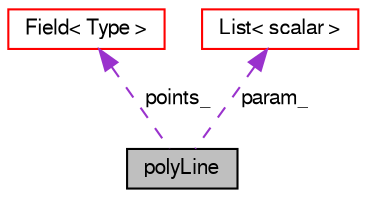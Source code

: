 digraph "polyLine"
{
  bgcolor="transparent";
  edge [fontname="FreeSans",fontsize="10",labelfontname="FreeSans",labelfontsize="10"];
  node [fontname="FreeSans",fontsize="10",shape=record];
  Node6 [label="polyLine",height=0.2,width=0.4,color="black", fillcolor="grey75", style="filled", fontcolor="black"];
  Node7 -> Node6 [dir="back",color="darkorchid3",fontsize="10",style="dashed",label=" points_" ,fontname="FreeSans"];
  Node7 [label="Field\< Type \>",height=0.2,width=0.4,color="red",URL="$a26466.html",tooltip="Pre-declare SubField and related Field type. "];
  Node14 -> Node6 [dir="back",color="darkorchid3",fontsize="10",style="dashed",label=" param_" ,fontname="FreeSans"];
  Node14 [label="List\< scalar \>",height=0.2,width=0.4,color="red",URL="$a25694.html"];
}
